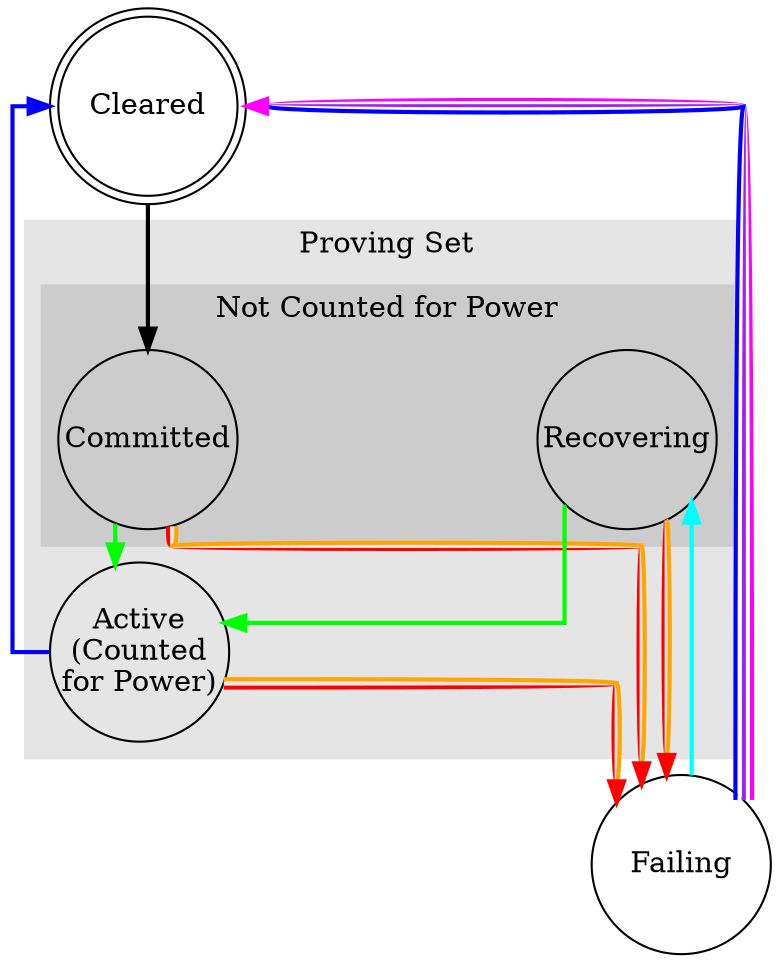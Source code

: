 digraph sectoRecovering {
  Compound=true
  splines=ortho
  ranksep=0.2
  nodesep=2
  node [shape=circle width=1.2 fixedsize=true]
  edge [penwidth=2]

  Cleared [shape=doublecircle] // doublecircle because it is the init state

  subgraph cluster_0 {
      label="Proving Set"
      style=filled
      color=grey90
     Committed
     Active [label="Active\n(Counted\nfor Power)"]
     Recovering

     subgraph cluster_1 {
         label="Not Counted for Power"
         style=filled
         color=grey80
         Committed
         Recovering
     }
  }

  // black: sm.CommitSector
  // green: sm.SubmitPoSt - ActivateSectors
  // orange: sm.DeclareFaults - sm.FailSector
  // red: sm.CronAction - sm.FailSector
  // cyan: sm.RecoverFaults
  // blue: sm.SubmitPoSt - Expiration - ClearSector
  // magenta: sm.SubmitPoSt - MaxFCount - ClearSector
  // purple: sm.CronAction - MaxFCount - ClearSector

  Cleared -> Committed [color="black"]
  Committed -> Active [color="green"]
  Recovering -> Active [color="green"]

  // either declare Fault or miss PoSt
  Active -> Failing [color="red:gray90:orange"]

  // only miss PoSt, otherwise PoSt will move Recovering to Active
  // Recovering -> Cleared [constraint=false color="magenta"]
  // only miss PoSt, otherwise PoSt will move Committed to Active
  // Committed -> Cleared [constraint=false color="magenta"]

  Failing -> Recovering [constraint=false color="cyan"]

  // only submit PoSt and expire, otherwise will move to Failing
  Active -> Cleared [constraint=false color="blue"]

  // either miss PoSt (MFC) or submit PoSt (still in FaultSet) expire/MFC
  Failing -> Cleared [constraint=false color="magenta:white:purple:white:blue"]

  // either declare fault or miss PoSt
  Committed -> Failing [color="red:gray90:orange"]
  Recovering -> Failing [color="red:gray90:orange"]


}
